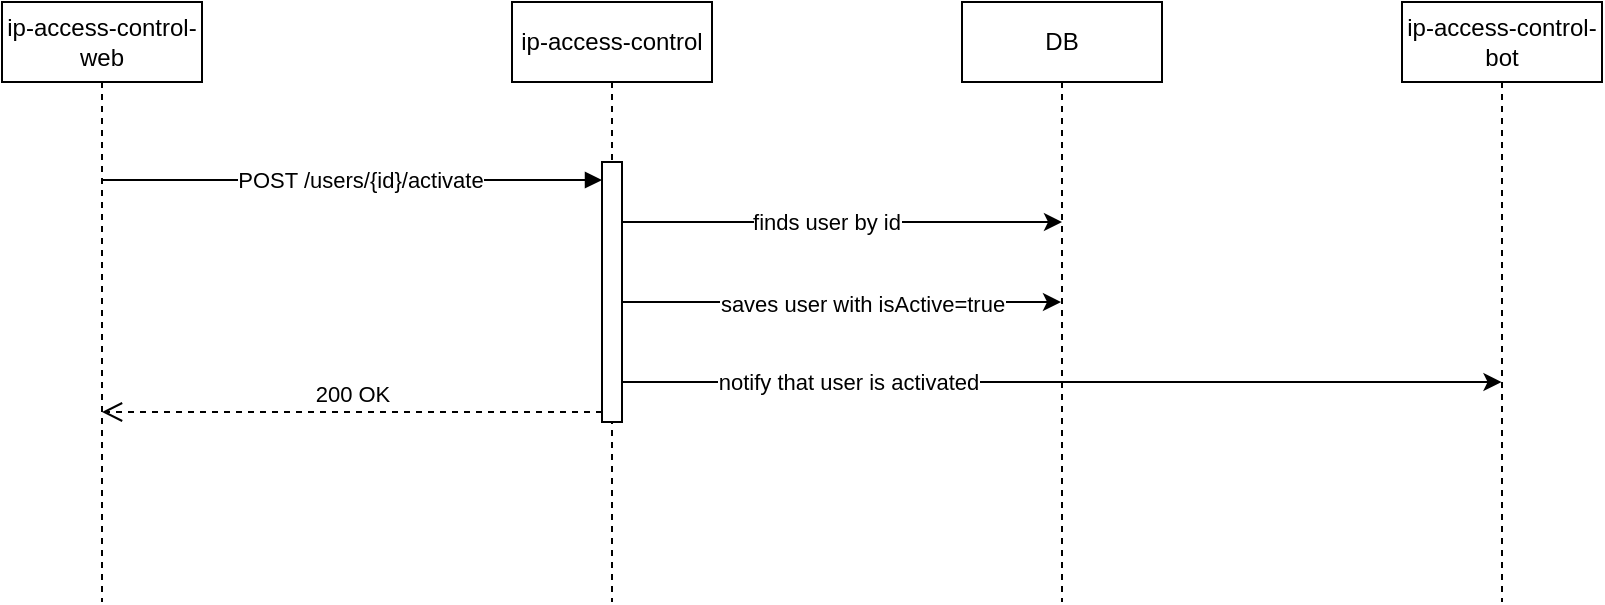 <mxfile version="22.1.16" type="device">
  <diagram name="Page-1" id="6eCujkbYY5Rpda6uV9Oo">
    <mxGraphModel dx="855" dy="572" grid="1" gridSize="10" guides="1" tooltips="1" connect="1" arrows="1" fold="1" page="1" pageScale="1" pageWidth="850" pageHeight="1100" math="0" shadow="0">
      <root>
        <mxCell id="0" />
        <mxCell id="1" parent="0" />
        <mxCell id="srztP3TWbClASkw0fo8l-6" value="ip-access-control-web" style="shape=umlLifeline;perimeter=lifelinePerimeter;whiteSpace=wrap;html=1;container=1;dropTarget=0;collapsible=0;recursiveResize=0;outlineConnect=0;portConstraint=eastwest;newEdgeStyle={&quot;curved&quot;:0,&quot;rounded&quot;:0};" vertex="1" parent="1">
          <mxGeometry x="70" y="160" width="100" height="300" as="geometry" />
        </mxCell>
        <mxCell id="srztP3TWbClASkw0fo8l-7" value="ip-access-control" style="shape=umlLifeline;perimeter=lifelinePerimeter;whiteSpace=wrap;html=1;container=1;dropTarget=0;collapsible=0;recursiveResize=0;outlineConnect=0;portConstraint=eastwest;newEdgeStyle={&quot;curved&quot;:0,&quot;rounded&quot;:0};" vertex="1" parent="1">
          <mxGeometry x="325" y="160" width="100" height="300" as="geometry" />
        </mxCell>
        <mxCell id="srztP3TWbClASkw0fo8l-9" value="" style="html=1;points=[[0,0,0,0,5],[0,1,0,0,-5],[1,0,0,0,5],[1,1,0,0,-5]];perimeter=orthogonalPerimeter;outlineConnect=0;targetShapes=umlLifeline;portConstraint=eastwest;newEdgeStyle={&quot;curved&quot;:0,&quot;rounded&quot;:0};" vertex="1" parent="srztP3TWbClASkw0fo8l-7">
          <mxGeometry x="45" y="80" width="10" height="130" as="geometry" />
        </mxCell>
        <mxCell id="srztP3TWbClASkw0fo8l-8" value="DB" style="shape=umlLifeline;perimeter=lifelinePerimeter;whiteSpace=wrap;html=1;container=1;dropTarget=0;collapsible=0;recursiveResize=0;outlineConnect=0;portConstraint=eastwest;newEdgeStyle={&quot;curved&quot;:0,&quot;rounded&quot;:0};" vertex="1" parent="1">
          <mxGeometry x="550" y="160" width="100" height="300" as="geometry" />
        </mxCell>
        <mxCell id="srztP3TWbClASkw0fo8l-10" value="" style="html=1;verticalAlign=bottom;endArrow=block;curved=0;rounded=0;" edge="1" target="srztP3TWbClASkw0fo8l-9" parent="1">
          <mxGeometry relative="1" as="geometry">
            <mxPoint x="119.5" y="249" as="sourcePoint" />
            <mxPoint x="360" y="250" as="targetPoint" />
          </mxGeometry>
        </mxCell>
        <mxCell id="srztP3TWbClASkw0fo8l-12" value="POST /users/{id}/activate" style="edgeLabel;html=1;align=center;verticalAlign=middle;resizable=0;points=[];" vertex="1" connectable="0" parent="srztP3TWbClASkw0fo8l-10">
          <mxGeometry x="0.028" relative="1" as="geometry">
            <mxPoint as="offset" />
          </mxGeometry>
        </mxCell>
        <mxCell id="srztP3TWbClASkw0fo8l-11" value="200 OK" style="html=1;verticalAlign=bottom;endArrow=open;dashed=1;endSize=8;curved=0;rounded=0;exitX=0;exitY=1;exitDx=0;exitDy=-5;" edge="1" source="srztP3TWbClASkw0fo8l-9" parent="1" target="srztP3TWbClASkw0fo8l-6">
          <mxGeometry relative="1" as="geometry">
            <mxPoint x="350" y="315" as="targetPoint" />
          </mxGeometry>
        </mxCell>
        <mxCell id="srztP3TWbClASkw0fo8l-13" style="edgeStyle=orthogonalEdgeStyle;rounded=0;orthogonalLoop=1;jettySize=auto;html=1;curved=0;" edge="1" parent="1">
          <mxGeometry relative="1" as="geometry">
            <mxPoint x="380" y="270" as="sourcePoint" />
            <mxPoint x="600" y="270" as="targetPoint" />
          </mxGeometry>
        </mxCell>
        <mxCell id="srztP3TWbClASkw0fo8l-14" value="finds user by id" style="edgeLabel;html=1;align=center;verticalAlign=middle;resizable=0;points=[];" vertex="1" connectable="0" parent="srztP3TWbClASkw0fo8l-13">
          <mxGeometry x="-0.071" relative="1" as="geometry">
            <mxPoint as="offset" />
          </mxGeometry>
        </mxCell>
        <mxCell id="srztP3TWbClASkw0fo8l-15" style="edgeStyle=orthogonalEdgeStyle;rounded=0;orthogonalLoop=1;jettySize=auto;html=1;curved=0;" edge="1" parent="1" source="srztP3TWbClASkw0fo8l-9" target="srztP3TWbClASkw0fo8l-8">
          <mxGeometry relative="1" as="geometry">
            <Array as="points">
              <mxPoint x="490" y="310" />
              <mxPoint x="490" y="310" />
            </Array>
          </mxGeometry>
        </mxCell>
        <mxCell id="srztP3TWbClASkw0fo8l-16" value="saves user with isActive=true" style="edgeLabel;html=1;align=center;verticalAlign=middle;resizable=0;points=[];" vertex="1" connectable="0" parent="srztP3TWbClASkw0fo8l-15">
          <mxGeometry x="-0.119" y="-1" relative="1" as="geometry">
            <mxPoint x="23" as="offset" />
          </mxGeometry>
        </mxCell>
        <mxCell id="srztP3TWbClASkw0fo8l-17" value="ip-access-control-bot" style="shape=umlLifeline;perimeter=lifelinePerimeter;whiteSpace=wrap;html=1;container=1;dropTarget=0;collapsible=0;recursiveResize=0;outlineConnect=0;portConstraint=eastwest;newEdgeStyle={&quot;curved&quot;:0,&quot;rounded&quot;:0};" vertex="1" parent="1">
          <mxGeometry x="770" y="160" width="100" height="300" as="geometry" />
        </mxCell>
        <mxCell id="srztP3TWbClASkw0fo8l-18" style="edgeStyle=orthogonalEdgeStyle;rounded=0;orthogonalLoop=1;jettySize=auto;html=1;curved=0;" edge="1" parent="1">
          <mxGeometry relative="1" as="geometry">
            <mxPoint x="380.25" y="350.0" as="sourcePoint" />
            <mxPoint x="819.75" y="350.0" as="targetPoint" />
            <Array as="points">
              <mxPoint x="700.25" y="350" />
              <mxPoint x="700.25" y="350" />
            </Array>
          </mxGeometry>
        </mxCell>
        <mxCell id="srztP3TWbClASkw0fo8l-19" value="notify that user is activated" style="edgeLabel;html=1;align=center;verticalAlign=middle;resizable=0;points=[];" vertex="1" connectable="0" parent="srztP3TWbClASkw0fo8l-18">
          <mxGeometry x="-0.573" y="3" relative="1" as="geometry">
            <mxPoint x="18" y="3" as="offset" />
          </mxGeometry>
        </mxCell>
      </root>
    </mxGraphModel>
  </diagram>
</mxfile>
